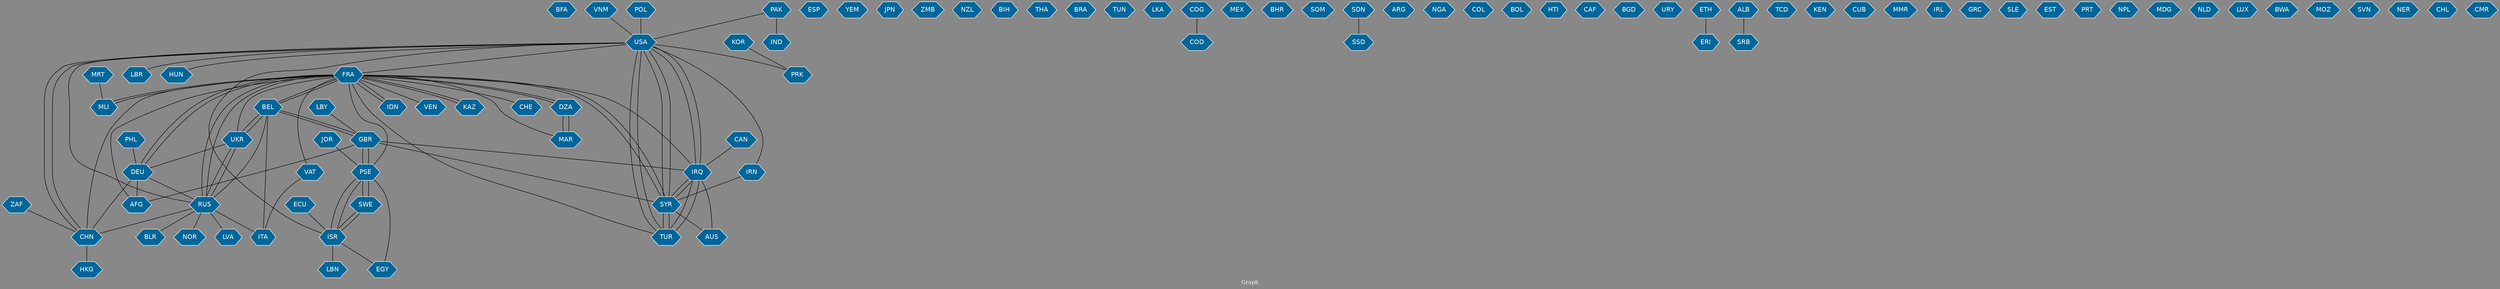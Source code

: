 // Countries together in item graph
graph {
	graph [bgcolor="#888888" fontcolor=white fontsize=12 label="Graph" outputorder=edgesfirst overlap=prism]
	node [color=white fillcolor="#006699" fontcolor=white fontname=Helvetica shape=hexagon style=filled]
	edge [arrowhead=open color=black fontcolor=white fontname=Courier fontsize=12]
		BFA [label=BFA]
		USA [label=USA]
		CAN [label=CAN]
		ESP [label=ESP]
		MLI [label=MLI]
		FRA [label=FRA]
		PRK [label=PRK]
		GBR [label=GBR]
		PSE [label=PSE]
		AFG [label=AFG]
		BEL [label=BEL]
		SYR [label=SYR]
		ZAF [label=ZAF]
		CHN [label=CHN]
		YEM [label=YEM]
		ISR [label=ISR]
		JPN [label=JPN]
		IRN [label=IRN]
		TUR [label=TUR]
		DZA [label=DZA]
		ZMB [label=ZMB]
		NZL [label=NZL]
		MAR [label=MAR]
		UKR [label=UKR]
		RUS [label=RUS]
		BIH [label=BIH]
		THA [label=THA]
		BRA [label=BRA]
		TUN [label=TUN]
		IRQ [label=IRQ]
		IDN [label=IDN]
		LKA [label=LKA]
		COD [label=COD]
		MEX [label=MEX]
		SWE [label=SWE]
		LBY [label=LBY]
		BHR [label=BHR]
		POL [label=POL]
		SOM [label=SOM]
		VAT [label=VAT]
		SDN [label=SDN]
		SSD [label=SSD]
		DEU [label=DEU]
		ARG [label=ARG]
		NGA [label=NGA]
		COL [label=COL]
		LVA [label=LVA]
		HKG [label=HKG]
		BOL [label=BOL]
		HTI [label=HTI]
		CAF [label=CAF]
		BGD [label=BGD]
		LBR [label=LBR]
		PHL [label=PHL]
		URY [label=URY]
		VEN [label=VEN]
		EGY [label=EGY]
		ERI [label=ERI]
		KOR [label=KOR]
		AUS [label=AUS]
		ALB [label=ALB]
		SRB [label=SRB]
		HUN [label=HUN]
		PAK [label=PAK]
		LBN [label=LBN]
		VNM [label=VNM]
		TCD [label=TCD]
		KEN [label=KEN]
		CUB [label=CUB]
		IND [label=IND]
		MMR [label=MMR]
		KAZ [label=KAZ]
		IRL [label=IRL]
		BLR [label=BLR]
		NOR [label=NOR]
		GRC [label=GRC]
		SLE [label=SLE]
		CHE [label=CHE]
		ITA [label=ITA]
		EST [label=EST]
		ETH [label=ETH]
		PRT [label=PRT]
		NPL [label=NPL]
		MDG [label=MDG]
		NLD [label=NLD]
		LUX [label=LUX]
		BWA [label=BWA]
		MOZ [label=MOZ]
		SVN [label=SVN]
		NER [label=NER]
		CHL [label=CHL]
		JOR [label=JOR]
		CMR [label=CMR]
		COG [label=COG]
		ECU [label=ECU]
		MRT [label=MRT]
			FRA -- IDN [weight=5]
			FRA -- BEL [weight=4]
			FRA -- RUS [weight=1]
			TUR -- SYR [weight=15]
			ALB -- SRB [weight=1]
			SYR -- TUR [weight=21]
			MLI -- FRA [weight=5]
			ETH -- ERI [weight=1]
			VNM -- USA [weight=1]
			ZAF -- CHN [weight=1]
			SWE -- PSE [weight=3]
			USA -- IRN [weight=1]
			LBY -- GBR [weight=1]
			BEL -- FRA [weight=1]
			FRA -- KAZ [weight=2]
			FRA -- VEN [weight=1]
			GBR -- PSE [weight=4]
			USA -- SYR [weight=3]
			SDN -- SSD [weight=1]
			MAR -- DZA [weight=1]
			TUR -- USA [weight=2]
			FRA -- MLI [weight=2]
			PAK -- IND [weight=2]
			GBR -- BEL [weight=3]
			ISR -- LBN [weight=1]
			PSE -- SWE [weight=2]
			KOR -- PRK [weight=1]
			DEU -- RUS [weight=1]
			CHN -- USA [weight=1]
			USA -- LBR [weight=1]
			KAZ -- FRA [weight=1]
			FRA -- CHE [weight=1]
			SWE -- ISR [weight=1]
			DEU -- CHN [weight=1]
			DZA -- MAR [weight=2]
			DZA -- FRA [weight=1]
			USA -- IRQ [weight=1]
			PSE -- EGY [weight=1]
			USA -- TUR [weight=3]
			RUS -- BEL [weight=3]
			IDN -- FRA [weight=3]
			USA -- RUS [weight=4]
			IRQ -- SYR [weight=12]
			PSE -- ISR [weight=4]
			CHN -- FRA [weight=2]
			BEL -- ITA [weight=1]
			TUR -- IRQ [weight=7]
			IRN -- SYR [weight=1]
			BEL -- GBR [weight=1]
			FRA -- DEU [weight=2]
			POL -- USA [weight=2]
			GBR -- IRQ [weight=1]
			ISR -- SWE [weight=1]
			DEU -- AFG [weight=1]
			DEU -- FRA [weight=2]
			PSE -- FRA [weight=2]
			ISR -- PSE [weight=3]
			AFG -- FRA [weight=2]
			PAK -- USA [weight=1]
			UKR -- DEU [weight=1]
			PSE -- GBR [weight=1]
			GBR -- AFG [weight=1]
			FRA -- DZA [weight=2]
			FRA -- SYR [weight=1]
			VAT -- ITA [weight=1]
			PHL -- DEU [weight=1]
			SYR -- FRA [weight=2]
			RUS -- UKR [weight=10]
			USA -- FRA [weight=1]
			ECU -- ISR [weight=1]
			BEL -- UKR [weight=1]
			JOR -- PSE [weight=1]
			USA -- PRK [weight=1]
			SYR -- AUS [weight=1]
			USA -- ISR [weight=4]
			SYR -- USA [weight=5]
			SYR -- IRQ [weight=8]
			UKR -- RUS [weight=7]
			USA -- HUN [weight=1]
			IRQ -- AUS [weight=1]
			RUS -- LVA [weight=1]
			RUS -- FRA [weight=2]
			IRQ -- USA [weight=3]
			FRA -- IRQ [weight=2]
			FRA -- VAT [weight=1]
			FRA -- TUR [weight=1]
			COG -- COD [weight=1]
			MRT -- MLI [weight=1]
			UKR -- BEL [weight=1]
			RUS -- BLR [weight=1]
			USA -- CHN [weight=1]
			MAR -- FRA [weight=1]
			RUS -- NOR [weight=1]
			CAN -- IRQ [weight=3]
			ISR -- EGY [weight=1]
			SYR -- GBR [weight=1]
			IRQ -- TUR [weight=2]
			FRA -- UKR [weight=1]
			RUS -- CHN [weight=1]
			RUS -- ITA [weight=1]
			CHN -- HKG [weight=1]
}